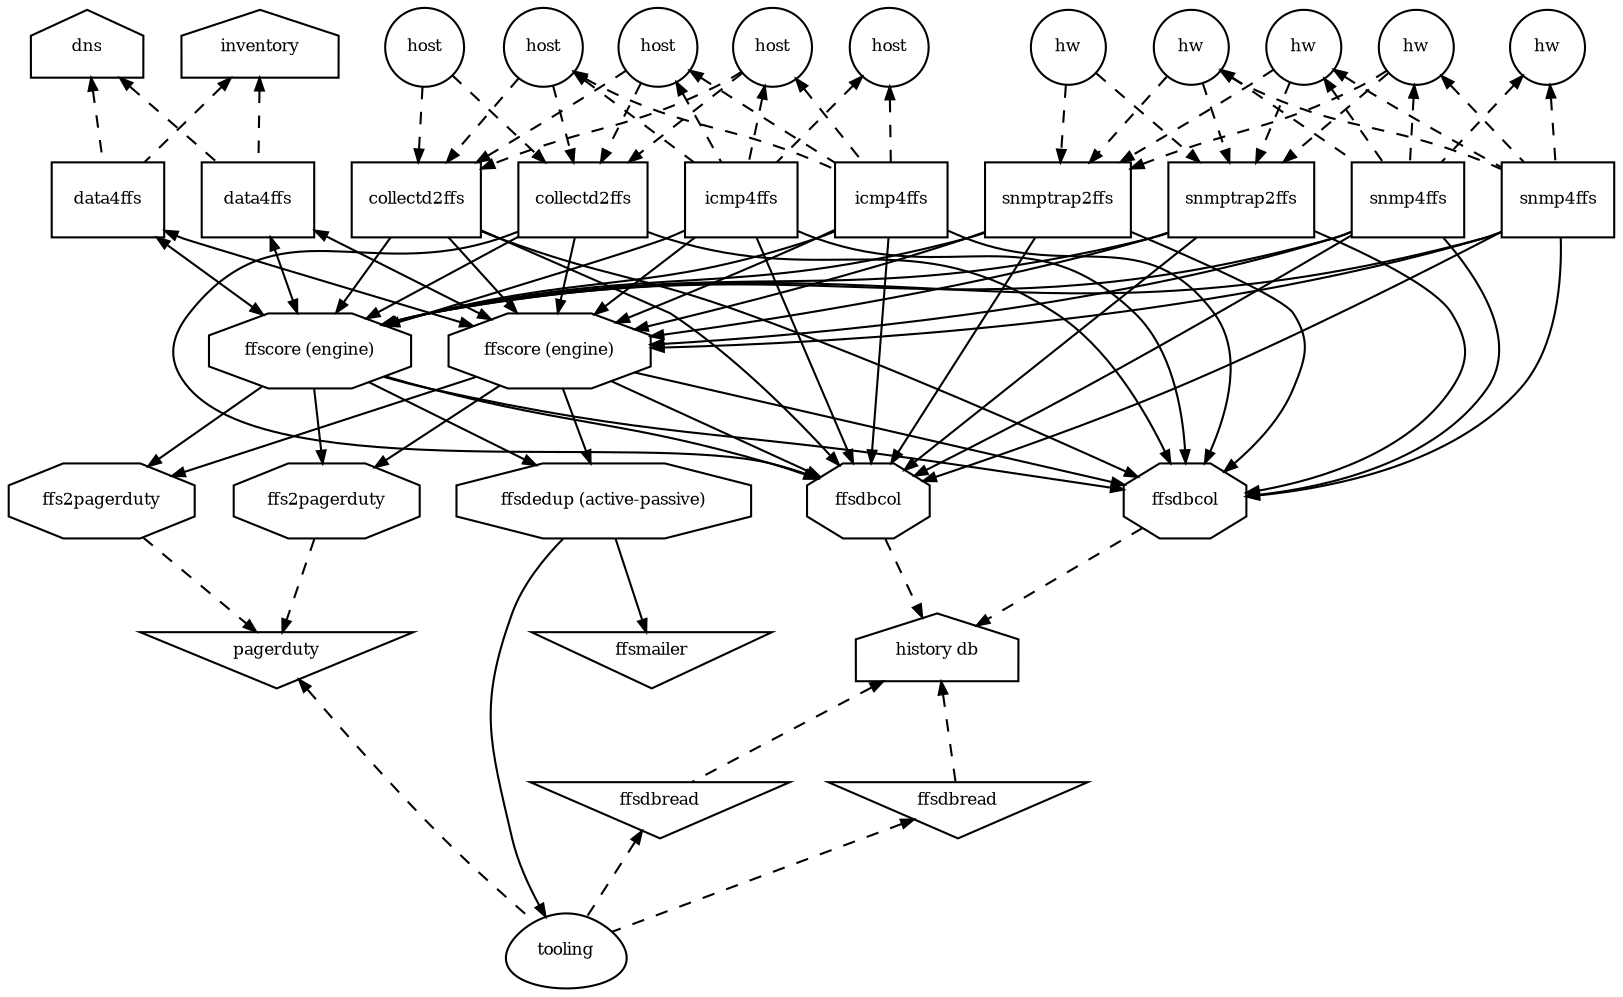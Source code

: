 digraph G {
	node [fontsize=8];
	edge [arrowsize=0.6, style=dashed];

	ordering=out;

	node [shape=circle];
	hw1 [label="hw"];
	hw2 [label="hw"];
	hw3 [label="hw"];
	hw4 [label="hw"];
	hw5 [label="hw"];
	srv1 [label="host"];
	srv2 [label="host"];
	srv3 [label="host"];
	srv4 [label="host"];
	srv5 [label="host"];

	node [shape=record];
	collectd_aggr1 [label="collectd2ffs"];
	collectd_aggr2 [label="collectd2ffs"];
	icmp1 [label="icmp4ffs"];
	icmp2 [label="icmp4ffs"];
	snmpt1 [label="snmptrap2ffs"];
	snmpt2 [label="snmptrap2ffs"];
	snmpa1 [label="snmp4ffs"];
	snmpa2 [label="snmp4ffs"];

	node [shape=octagon];
	cep1 [label="ffscore (engine)"];
	cep2 [label="ffscore (engine)"];

	srv1->collectd_aggr1;
	srv1->collectd_aggr2;
	srv2->collectd_aggr1;
	srv2->collectd_aggr2;
	srv3->collectd_aggr1;
	srv3->collectd_aggr2;
	srv4->collectd_aggr1;
	srv4->collectd_aggr2;

	hw2->snmpt1;
	hw2->snmpt2;
	hw3->snmpt1;
	hw3->snmpt2;
	hw4->snmpt1;
	hw4->snmpt2;
	hw5->snmpt1;
	hw5->snmpt2;

	edge [dir=back];
	hw1->snmpa1;
	hw1->snmpa2;
	hw2->snmpa1;
	hw2->snmpa2;
	hw3->snmpa1;
	hw3->snmpa2;
	hw4->snmpa1;
	hw4->snmpa2;

	srv2->icmp1;
	srv2->icmp2;
	srv3->icmp1;
	srv3->icmp2;
	srv4->icmp1;
	srv4->icmp2;
	srv5->icmp1;
	srv5->icmp2;

	edge [style="filled", dir=forward];

	collectd_aggr1->cep1;
	collectd_aggr2->cep1;
	collectd_aggr1->cep2;
	collectd_aggr2->cep2;
	collectd_aggr1->dbcol1;
	collectd_aggr2->dbcol1;
	collectd_aggr1->dbcol2;
	collectd_aggr2->dbcol2;
	icmp1->cep1;
	icmp2->cep1;
	icmp1->cep2;
	icmp2->cep2;
	icmp1->dbcol1;
	icmp2->dbcol1;
	icmp1->dbcol2;
	icmp2->dbcol2;
	snmpa1->cep1;
	snmpa2->cep1;
	snmpa1->cep2;
	snmpa2->cep2;
	snmpa1->dbcol1;
	snmpa2->dbcol1;
	snmpa1->dbcol2;
	snmpa2->dbcol2;
	snmpt1->cep1;
	snmpt2->cep1;
	snmpt1->cep2;
	snmpt2->cep2;
	snmpt1->dbcol1;
	snmpt2->dbcol1;
	snmpt1->dbcol2;
	snmpt2->dbcol2;

	cep1->ffs2pagerduty1;
	cep1->ffs2pagerduty2;
	cep2->ffs2pagerduty1;
	cep2->ffs2pagerduty2;

	dbcol1 [label="ffsdbcol"];
	dbcol2 [label="ffsdbcol"];
	dedup [label="ffsdedup (active-passive)"];
	ffs2pagerduty1 [label="ffs2pagerduty"];
	ffs2pagerduty2 [label="ffs2pagerduty"];

	cep1->dedup;
	cep2->dedup;
	cep1->dbcol1;
	cep1->dbcol2;
	cep2->dbcol1;
	cep2->dbcol2;

	ingest1->cep1 [dir=both];
	ingest1->cep2 [dir=both];
	ingest2->cep1 [dir=both];
	ingest2->cep2 [dir=both];

	node [shape=house];
	histdb [label="history db"];

	dedup->various_tools;

	edge [dir=back, style=dashed];
	dns->ingest1;
	dns->ingest2;
	inventory->ingest1;
	inventory->ingest2;
	edge [dir=forward];

	node [shape=invtriangle];
	mail [label="ffsmailer"];
	dedup->mail [style=filled];

	various_tools [label="tooling", shape=egg];
	dbread1 [label="ffsdbread"];
	dbread2 [label="ffsdbread"];

	dbcol1->histdb;
	dbcol2->histdb;

	ffs2pagerduty1->pagerduty;
	ffs2pagerduty2->pagerduty;

	ingest1 [label="data4ffs", shape=record];
	ingest2 [label="data4ffs", shape=record];

	edge [dir=back];
	
	histdb->dbread1;
	histdb->dbread2;
	dbread1->various_tools;
	dbread2->various_tools;

	pagerduty->various_tools;
}

